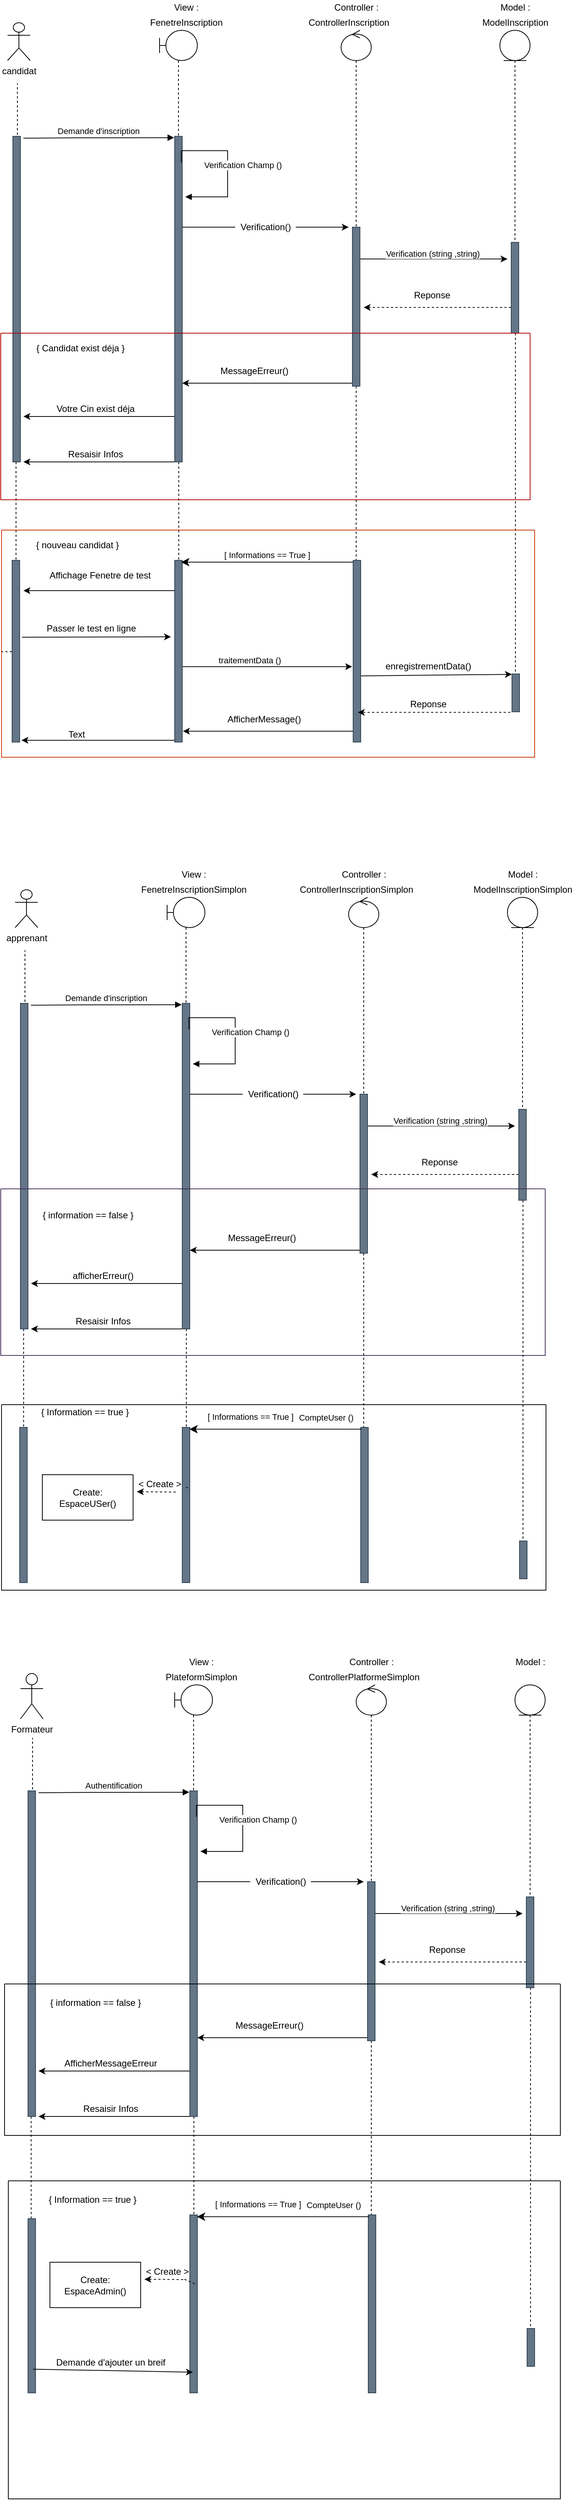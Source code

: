 <mxfile version="15.8.4" type="device"><diagram id="kgpKYQtTHZ0yAKxKKP6v" name="Page-1"><mxGraphModel dx="1038" dy="649" grid="1" gridSize="10" guides="1" tooltips="1" connect="1" arrows="1" fold="1" page="1" pageScale="1" pageWidth="850" pageHeight="1100" background="none" math="0" shadow="0"><root><mxCell id="0"/><mxCell id="1" parent="0"/><mxCell id="9HaZti-iCCpp-NZHSyzZ-1" value="candidat" style="shape=umlActor;verticalLabelPosition=bottom;verticalAlign=top;html=1;outlineConnect=0;" vertex="1" parent="1"><mxGeometry x="29" y="50" width="30" height="50" as="geometry"/></mxCell><mxCell id="9HaZti-iCCpp-NZHSyzZ-6" style="edgeStyle=orthogonalEdgeStyle;rounded=0;orthogonalLoop=1;jettySize=auto;html=1;dashed=1;endArrow=none;endFill=0;" edge="1" parent="1"><mxGeometry relative="1" as="geometry"><mxPoint x="42" y="130" as="targetPoint"/><mxPoint x="38" y="200" as="sourcePoint"/><Array as="points"><mxPoint x="42" y="200"/></Array></mxGeometry></mxCell><mxCell id="9HaZti-iCCpp-NZHSyzZ-76" style="edgeStyle=none;rounded=0;orthogonalLoop=1;jettySize=auto;html=1;entryX=0.52;entryY=0.07;entryDx=0;entryDy=0;entryPerimeter=0;endArrow=none;endFill=0;dashed=1;" edge="1" parent="1" source="9HaZti-iCCpp-NZHSyzZ-5" target="9HaZti-iCCpp-NZHSyzZ-75"><mxGeometry relative="1" as="geometry"/></mxCell><mxCell id="9HaZti-iCCpp-NZHSyzZ-5" value="" style="html=1;points=[];perimeter=orthogonalPerimeter;fillColor=#647687;fontColor=#ffffff;strokeColor=#314354;" vertex="1" parent="1"><mxGeometry x="36" y="200" width="10" height="430" as="geometry"/></mxCell><mxCell id="9HaZti-iCCpp-NZHSyzZ-11" value="" style="shape=umlLifeline;participant=umlBoundary;perimeter=lifelinePerimeter;whiteSpace=wrap;html=1;container=1;collapsible=0;recursiveResize=0;verticalAlign=top;spacingTop=36;outlineConnect=0;" vertex="1" parent="1"><mxGeometry x="230" y="60" width="50" height="140" as="geometry"/></mxCell><mxCell id="9HaZti-iCCpp-NZHSyzZ-13" value="" style="shape=umlLifeline;participant=umlControl;perimeter=lifelinePerimeter;whiteSpace=wrap;html=1;container=1;collapsible=0;recursiveResize=0;verticalAlign=top;spacingTop=36;outlineConnect=0;" vertex="1" parent="1"><mxGeometry x="470" y="60" width="40" height="260" as="geometry"/></mxCell><mxCell id="9HaZti-iCCpp-NZHSyzZ-14" value="" style="shape=umlLifeline;participant=umlEntity;perimeter=lifelinePerimeter;whiteSpace=wrap;html=1;container=1;collapsible=0;recursiveResize=0;verticalAlign=top;spacingTop=36;outlineConnect=0;" vertex="1" parent="1"><mxGeometry x="680" y="60" width="40" height="280" as="geometry"/></mxCell><mxCell id="9HaZti-iCCpp-NZHSyzZ-22" style="edgeStyle=orthogonalEdgeStyle;rounded=0;orthogonalLoop=1;jettySize=auto;html=1;endArrow=classic;endFill=1;startArrow=none;" edge="1" parent="1" source="9HaZti-iCCpp-NZHSyzZ-23"><mxGeometry relative="1" as="geometry"><mxPoint x="480" y="320" as="targetPoint"/></mxGeometry></mxCell><mxCell id="9HaZti-iCCpp-NZHSyzZ-46" style="edgeStyle=none;rounded=0;orthogonalLoop=1;jettySize=auto;html=1;endArrow=classic;endFill=1;" edge="1" parent="1" source="9HaZti-iCCpp-NZHSyzZ-15"><mxGeometry relative="1" as="geometry"><mxPoint x="50" y="570" as="targetPoint"/></mxGeometry></mxCell><mxCell id="9HaZti-iCCpp-NZHSyzZ-54" style="edgeStyle=none;rounded=0;orthogonalLoop=1;jettySize=auto;html=1;endArrow=classic;endFill=1;" edge="1" parent="1" source="9HaZti-iCCpp-NZHSyzZ-15"><mxGeometry relative="1" as="geometry"><mxPoint x="50" y="630" as="targetPoint"/><Array as="points"><mxPoint x="190" y="630"/></Array></mxGeometry></mxCell><mxCell id="9HaZti-iCCpp-NZHSyzZ-77" style="edgeStyle=none;rounded=0;orthogonalLoop=1;jettySize=auto;html=1;entryX=0.54;entryY=0.12;entryDx=0;entryDy=0;entryPerimeter=0;dashed=1;endArrow=none;endFill=0;" edge="1" parent="1" source="9HaZti-iCCpp-NZHSyzZ-15" target="9HaZti-iCCpp-NZHSyzZ-69"><mxGeometry relative="1" as="geometry"/></mxCell><mxCell id="9HaZti-iCCpp-NZHSyzZ-15" value="" style="html=1;points=[];perimeter=orthogonalPerimeter;fillColor=#647687;fontColor=#ffffff;strokeColor=#314354;" vertex="1" parent="1"><mxGeometry x="250" y="200" width="10" height="430" as="geometry"/></mxCell><mxCell id="9HaZti-iCCpp-NZHSyzZ-26" style="edgeStyle=orthogonalEdgeStyle;rounded=0;orthogonalLoop=1;jettySize=auto;html=1;endArrow=classic;endFill=1;" edge="1" parent="1" source="9HaZti-iCCpp-NZHSyzZ-16"><mxGeometry relative="1" as="geometry"><mxPoint x="690" y="362" as="targetPoint"/><Array as="points"><mxPoint x="580" y="362"/><mxPoint x="580" y="362"/></Array></mxGeometry></mxCell><mxCell id="9HaZti-iCCpp-NZHSyzZ-27" value="Verification (string ,string)" style="edgeLabel;html=1;align=center;verticalAlign=middle;resizable=0;points=[];" vertex="1" connectable="0" parent="9HaZti-iCCpp-NZHSyzZ-26"><mxGeometry x="-0.3" y="7" relative="1" as="geometry"><mxPoint x="27" as="offset"/></mxGeometry></mxCell><mxCell id="9HaZti-iCCpp-NZHSyzZ-42" style="edgeStyle=orthogonalEdgeStyle;rounded=0;orthogonalLoop=1;jettySize=auto;html=1;endArrow=classic;endFill=1;" edge="1" parent="1" source="9HaZti-iCCpp-NZHSyzZ-16"><mxGeometry relative="1" as="geometry"><mxPoint x="260" y="526" as="targetPoint"/><Array as="points"><mxPoint x="390" y="526"/><mxPoint x="390" y="526"/></Array></mxGeometry></mxCell><mxCell id="9HaZti-iCCpp-NZHSyzZ-61" style="edgeStyle=none;rounded=0;orthogonalLoop=1;jettySize=auto;html=1;endArrow=none;endFill=0;dashed=1;entryX=0.4;entryY=0.06;entryDx=0;entryDy=0;entryPerimeter=0;" edge="1" parent="1" source="9HaZti-iCCpp-NZHSyzZ-16" target="9HaZti-iCCpp-NZHSyzZ-62"><mxGeometry relative="1" as="geometry"/></mxCell><mxCell id="9HaZti-iCCpp-NZHSyzZ-16" value="" style="html=1;points=[];perimeter=orthogonalPerimeter;fillColor=#647687;fontColor=#ffffff;strokeColor=#314354;" vertex="1" parent="1"><mxGeometry x="485" y="320" width="10" height="210" as="geometry"/></mxCell><mxCell id="9HaZti-iCCpp-NZHSyzZ-18" value="Demande d'inscription" style="html=1;verticalAlign=bottom;endArrow=block;rounded=0;entryX=-0.08;entryY=0.17;entryDx=0;entryDy=0;entryPerimeter=0;exitX=1;exitY=0.166;exitDx=0;exitDy=0;exitPerimeter=0;" edge="1" parent="1"><mxGeometry width="80" relative="1" as="geometry"><mxPoint x="50" y="202.5" as="sourcePoint"/><mxPoint x="249.2" y="201.8" as="targetPoint"/><Array as="points"><mxPoint x="120" y="202"/></Array></mxGeometry></mxCell><mxCell id="9HaZti-iCCpp-NZHSyzZ-21" value="Verification Champ ()" style="html=1;verticalAlign=bottom;endArrow=block;rounded=0;exitX=0.88;exitY=0.08;exitDx=0;exitDy=0;exitPerimeter=0;edgeStyle=orthogonalEdgeStyle;" edge="1" parent="1" source="9HaZti-iCCpp-NZHSyzZ-15"><mxGeometry x="0.085" y="20" width="80" relative="1" as="geometry"><mxPoint x="260" y="330" as="sourcePoint"/><mxPoint x="264" y="280" as="targetPoint"/><Array as="points"><mxPoint x="320" y="219"/><mxPoint x="320" y="280"/><mxPoint x="264" y="280"/></Array><mxPoint as="offset"/></mxGeometry></mxCell><mxCell id="9HaZti-iCCpp-NZHSyzZ-23" value="Verification()" style="text;html=1;align=center;verticalAlign=middle;resizable=0;points=[];autosize=1;strokeColor=none;fillColor=none;" vertex="1" parent="1"><mxGeometry x="330" y="310" width="80" height="20" as="geometry"/></mxCell><mxCell id="9HaZti-iCCpp-NZHSyzZ-24" value="" style="edgeStyle=orthogonalEdgeStyle;rounded=0;orthogonalLoop=1;jettySize=auto;html=1;endArrow=none;endFill=1;" edge="1" parent="1" source="9HaZti-iCCpp-NZHSyzZ-15" target="9HaZti-iCCpp-NZHSyzZ-23"><mxGeometry relative="1" as="geometry"><mxPoint x="480" y="320" as="targetPoint"/><mxPoint x="260" y="320" as="sourcePoint"/><Array as="points"><mxPoint x="270" y="320"/><mxPoint x="270" y="320"/></Array></mxGeometry></mxCell><mxCell id="9HaZti-iCCpp-NZHSyzZ-28" style="edgeStyle=orthogonalEdgeStyle;rounded=0;orthogonalLoop=1;jettySize=auto;html=1;endArrow=classic;endFill=1;dashed=1;" edge="1" parent="1" source="9HaZti-iCCpp-NZHSyzZ-25"><mxGeometry relative="1" as="geometry"><mxPoint x="500" y="426" as="targetPoint"/><Array as="points"><mxPoint x="520" y="426"/></Array></mxGeometry></mxCell><mxCell id="9HaZti-iCCpp-NZHSyzZ-84" style="edgeStyle=none;rounded=0;orthogonalLoop=1;jettySize=auto;html=1;entryX=0.46;entryY=0.2;entryDx=0;entryDy=0;entryPerimeter=0;endArrow=classic;endFill=1;dashed=1;" edge="1" parent="1" source="9HaZti-iCCpp-NZHSyzZ-25" target="9HaZti-iCCpp-NZHSyzZ-83"><mxGeometry relative="1" as="geometry"/></mxCell><mxCell id="9HaZti-iCCpp-NZHSyzZ-25" value="" style="html=1;points=[];perimeter=orthogonalPerimeter;fillColor=#647687;fontColor=#ffffff;strokeColor=#314354;" vertex="1" parent="1"><mxGeometry x="695" y="340" width="10" height="120" as="geometry"/></mxCell><mxCell id="9HaZti-iCCpp-NZHSyzZ-29" value="Reponse" style="text;html=1;align=center;verticalAlign=middle;resizable=0;points=[];autosize=1;strokeColor=none;fillColor=none;" vertex="1" parent="1"><mxGeometry x="560" y="400" width="60" height="20" as="geometry"/></mxCell><mxCell id="9HaZti-iCCpp-NZHSyzZ-30" value="View :" style="text;html=1;align=center;verticalAlign=middle;resizable=0;points=[];autosize=1;strokeColor=none;fillColor=none;" vertex="1" parent="1"><mxGeometry x="240" y="20" width="50" height="20" as="geometry"/></mxCell><mxCell id="9HaZti-iCCpp-NZHSyzZ-31" value="Controller :" style="text;html=1;align=center;verticalAlign=middle;resizable=0;points=[];autosize=1;strokeColor=none;fillColor=none;" vertex="1" parent="1"><mxGeometry x="455" y="20" width="70" height="20" as="geometry"/></mxCell><mxCell id="9HaZti-iCCpp-NZHSyzZ-32" value="Model :" style="text;html=1;align=center;verticalAlign=middle;resizable=0;points=[];autosize=1;strokeColor=none;fillColor=none;" vertex="1" parent="1"><mxGeometry x="675" y="20" width="50" height="20" as="geometry"/></mxCell><mxCell id="9HaZti-iCCpp-NZHSyzZ-33" value="FenetreInscription" style="text;html=1;align=center;verticalAlign=middle;resizable=0;points=[];autosize=1;strokeColor=none;fillColor=none;" vertex="1" parent="1"><mxGeometry x="210" y="40" width="110" height="20" as="geometry"/></mxCell><mxCell id="9HaZti-iCCpp-NZHSyzZ-34" value="ControllerInscription" style="text;html=1;align=center;verticalAlign=middle;resizable=0;points=[];autosize=1;strokeColor=none;fillColor=none;" vertex="1" parent="1"><mxGeometry x="420" y="40" width="120" height="20" as="geometry"/></mxCell><mxCell id="9HaZti-iCCpp-NZHSyzZ-35" value="ModelInscription" style="text;html=1;align=center;verticalAlign=middle;resizable=0;points=[];autosize=1;strokeColor=none;fillColor=none;" vertex="1" parent="1"><mxGeometry x="650" y="40" width="100" height="20" as="geometry"/></mxCell><mxCell id="9HaZti-iCCpp-NZHSyzZ-40" value="" style="swimlane;startSize=0;strokeColor=#B20000;fillColor=#e51400;fontColor=#ffffff;swimlaneFillColor=none;" vertex="1" parent="1"><mxGeometry x="20" y="460" width="700" height="220" as="geometry"/></mxCell><mxCell id="9HaZti-iCCpp-NZHSyzZ-41" value="{ Candidat exist déja }" style="text;html=1;align=center;verticalAlign=middle;resizable=0;points=[];autosize=1;strokeColor=none;fillColor=none;" vertex="1" parent="9HaZti-iCCpp-NZHSyzZ-40"><mxGeometry x="40" y="10" width="130" height="20" as="geometry"/></mxCell><mxCell id="9HaZti-iCCpp-NZHSyzZ-43" value="MessageErreur()" style="text;html=1;align=center;verticalAlign=middle;resizable=0;points=[];autosize=1;strokeColor=none;fillColor=none;" vertex="1" parent="9HaZti-iCCpp-NZHSyzZ-40"><mxGeometry x="280" y="40" width="110" height="20" as="geometry"/></mxCell><mxCell id="9HaZti-iCCpp-NZHSyzZ-47" value="Votre Cin exist déja" style="text;html=1;align=center;verticalAlign=middle;resizable=0;points=[];autosize=1;strokeColor=none;fillColor=none;" vertex="1" parent="9HaZti-iCCpp-NZHSyzZ-40"><mxGeometry x="65" y="90" width="120" height="20" as="geometry"/></mxCell><mxCell id="9HaZti-iCCpp-NZHSyzZ-55" value="Resaisir Infos" style="text;html=1;align=center;verticalAlign=middle;resizable=0;points=[];autosize=1;strokeColor=none;fillColor=none;" vertex="1" parent="9HaZti-iCCpp-NZHSyzZ-40"><mxGeometry x="80" y="150" width="90" height="20" as="geometry"/></mxCell><mxCell id="9HaZti-iCCpp-NZHSyzZ-59" value="" style="swimlane;startSize=0;strokeColor=#C73500;fillColor=#fa6800;fontColor=#000000;" vertex="1" parent="1"><mxGeometry x="21" y="720" width="705" height="300" as="geometry"/></mxCell><mxCell id="9HaZti-iCCpp-NZHSyzZ-60" value="{ nouveau candidat }" style="text;html=1;align=center;verticalAlign=middle;resizable=0;points=[];autosize=1;strokeColor=none;fillColor=none;" vertex="1" parent="9HaZti-iCCpp-NZHSyzZ-59"><mxGeometry x="35" y="10" width="130" height="20" as="geometry"/></mxCell><mxCell id="9HaZti-iCCpp-NZHSyzZ-81" style="edgeStyle=none;rounded=0;orthogonalLoop=1;jettySize=auto;html=1;entryX=-0.14;entryY=0.585;entryDx=0;entryDy=0;entryPerimeter=0;endArrow=classic;endFill=1;" edge="1" parent="9HaZti-iCCpp-NZHSyzZ-59" source="9HaZti-iCCpp-NZHSyzZ-69" target="9HaZti-iCCpp-NZHSyzZ-62"><mxGeometry relative="1" as="geometry"/></mxCell><mxCell id="9HaZti-iCCpp-NZHSyzZ-82" value="traitementData ()" style="edgeLabel;html=1;align=center;verticalAlign=middle;resizable=0;points=[];" vertex="1" connectable="0" parent="9HaZti-iCCpp-NZHSyzZ-81"><mxGeometry x="-0.206" y="9" relative="1" as="geometry"><mxPoint as="offset"/></mxGeometry></mxCell><mxCell id="9HaZti-iCCpp-NZHSyzZ-92" style="edgeStyle=none;rounded=0;orthogonalLoop=1;jettySize=auto;html=1;entryX=1.24;entryY=0.99;entryDx=0;entryDy=0;entryPerimeter=0;endArrow=classic;endFill=1;" edge="1" parent="9HaZti-iCCpp-NZHSyzZ-59" source="9HaZti-iCCpp-NZHSyzZ-69" target="9HaZti-iCCpp-NZHSyzZ-75"><mxGeometry relative="1" as="geometry"/></mxCell><mxCell id="9HaZti-iCCpp-NZHSyzZ-69" value="" style="html=1;points=[];perimeter=orthogonalPerimeter;strokeColor=#314354;fillColor=#647687;fontColor=#ffffff;" vertex="1" parent="9HaZti-iCCpp-NZHSyzZ-59"><mxGeometry x="229" y="40" width="10" height="240" as="geometry"/></mxCell><mxCell id="9HaZti-iCCpp-NZHSyzZ-71" value="Affichage Fenetre de test" style="text;html=1;align=center;verticalAlign=middle;resizable=0;points=[];autosize=1;strokeColor=none;fillColor=none;" vertex="1" parent="9HaZti-iCCpp-NZHSyzZ-59"><mxGeometry x="55" y="50" width="150" height="20" as="geometry"/></mxCell><mxCell id="9HaZti-iCCpp-NZHSyzZ-78" style="edgeStyle=none;rounded=0;orthogonalLoop=1;jettySize=auto;html=1;dashed=1;endArrow=none;endFill=0;" edge="1" parent="9HaZti-iCCpp-NZHSyzZ-59" source="9HaZti-iCCpp-NZHSyzZ-75" target="9HaZti-iCCpp-NZHSyzZ-59"><mxGeometry relative="1" as="geometry"/></mxCell><mxCell id="9HaZti-iCCpp-NZHSyzZ-79" style="edgeStyle=none;rounded=0;orthogonalLoop=1;jettySize=auto;html=1;endArrow=classic;endFill=1;exitX=1.32;exitY=0.423;exitDx=0;exitDy=0;exitPerimeter=0;" edge="1" parent="9HaZti-iCCpp-NZHSyzZ-59" source="9HaZti-iCCpp-NZHSyzZ-75"><mxGeometry relative="1" as="geometry"><mxPoint x="224" y="141" as="targetPoint"/></mxGeometry></mxCell><mxCell id="9HaZti-iCCpp-NZHSyzZ-75" value="" style="html=1;points=[];perimeter=orthogonalPerimeter;strokeColor=#314354;fillColor=#647687;fontColor=#ffffff;" vertex="1" parent="9HaZti-iCCpp-NZHSyzZ-59"><mxGeometry x="14" y="40" width="10" height="240" as="geometry"/></mxCell><mxCell id="9HaZti-iCCpp-NZHSyzZ-85" style="edgeStyle=none;rounded=0;orthogonalLoop=1;jettySize=auto;html=1;entryX=-0.02;entryY=0.01;entryDx=0;entryDy=0;entryPerimeter=0;endArrow=classic;endFill=1;exitX=0.82;exitY=0.636;exitDx=0;exitDy=0;exitPerimeter=0;" edge="1" parent="9HaZti-iCCpp-NZHSyzZ-59" source="9HaZti-iCCpp-NZHSyzZ-62" target="9HaZti-iCCpp-NZHSyzZ-83"><mxGeometry relative="1" as="geometry"><mxPoint x="474" y="181" as="sourcePoint"/></mxGeometry></mxCell><mxCell id="9HaZti-iCCpp-NZHSyzZ-89" style="edgeStyle=none;rounded=0;orthogonalLoop=1;jettySize=auto;html=1;entryX=1.1;entryY=0.94;entryDx=0;entryDy=0;entryPerimeter=0;endArrow=classic;endFill=1;" edge="1" parent="9HaZti-iCCpp-NZHSyzZ-59" source="9HaZti-iCCpp-NZHSyzZ-62" target="9HaZti-iCCpp-NZHSyzZ-69"><mxGeometry relative="1" as="geometry"/></mxCell><mxCell id="9HaZti-iCCpp-NZHSyzZ-62" value="" style="html=1;points=[];perimeter=orthogonalPerimeter;strokeColor=#314354;fillColor=#647687;fontColor=#ffffff;" vertex="1" parent="9HaZti-iCCpp-NZHSyzZ-59"><mxGeometry x="465" y="40" width="10" height="240" as="geometry"/></mxCell><mxCell id="9HaZti-iCCpp-NZHSyzZ-67" value="[ Informations == True ]" style="html=1;verticalAlign=bottom;endArrow=classic;endSize=8;rounded=0;entryX=0.84;entryY=0.01;entryDx=0;entryDy=0;entryPerimeter=0;startArrow=none;endFill=1;" edge="1" parent="9HaZti-iCCpp-NZHSyzZ-59" source="9HaZti-iCCpp-NZHSyzZ-62" target="9HaZti-iCCpp-NZHSyzZ-69"><mxGeometry relative="1" as="geometry"><mxPoint x="469" y="42" as="sourcePoint"/><mxPoint x="304" y="40" as="targetPoint"/></mxGeometry></mxCell><mxCell id="9HaZti-iCCpp-NZHSyzZ-80" value="Passer le test en ligne&amp;nbsp;" style="text;html=1;align=center;verticalAlign=middle;resizable=0;points=[];autosize=1;strokeColor=none;fillColor=none;" vertex="1" parent="9HaZti-iCCpp-NZHSyzZ-59"><mxGeometry x="50" y="120" width="140" height="20" as="geometry"/></mxCell><mxCell id="9HaZti-iCCpp-NZHSyzZ-87" style="edgeStyle=none;rounded=0;orthogonalLoop=1;jettySize=auto;html=1;entryX=0.82;entryY=0.895;entryDx=0;entryDy=0;entryPerimeter=0;endArrow=classic;endFill=1;dashed=1;" edge="1" parent="9HaZti-iCCpp-NZHSyzZ-59"><mxGeometry relative="1" as="geometry"><mxPoint x="673" y="240.8" as="sourcePoint"/><mxPoint x="471.2" y="240.8" as="targetPoint"/></mxGeometry></mxCell><mxCell id="9HaZti-iCCpp-NZHSyzZ-83" value="" style="html=1;points=[];perimeter=orthogonalPerimeter;strokeColor=#314354;fillColor=#647687;fontColor=#ffffff;" vertex="1" parent="9HaZti-iCCpp-NZHSyzZ-59"><mxGeometry x="675" y="190" width="10" height="50" as="geometry"/></mxCell><mxCell id="9HaZti-iCCpp-NZHSyzZ-88" value="Reponse" style="text;html=1;align=center;verticalAlign=middle;resizable=0;points=[];autosize=1;strokeColor=none;fillColor=none;" vertex="1" parent="9HaZti-iCCpp-NZHSyzZ-59"><mxGeometry x="534" y="220" width="60" height="20" as="geometry"/></mxCell><mxCell id="9HaZti-iCCpp-NZHSyzZ-86" value="enregistrementData()" style="text;html=1;align=center;verticalAlign=middle;resizable=0;points=[];autosize=1;strokeColor=none;fillColor=none;" vertex="1" parent="9HaZti-iCCpp-NZHSyzZ-59"><mxGeometry x="499" y="170" width="130" height="20" as="geometry"/></mxCell><mxCell id="9HaZti-iCCpp-NZHSyzZ-68" value="" style="html=1;verticalAlign=bottom;endArrow=none;endSize=8;rounded=0;" edge="1" parent="1"><mxGeometry relative="1" as="geometry"><mxPoint x="495" y="762" as="sourcePoint"/><mxPoint x="495" y="762" as="targetPoint"/></mxGeometry></mxCell><mxCell id="9HaZti-iCCpp-NZHSyzZ-70" style="edgeStyle=none;rounded=0;orthogonalLoop=1;jettySize=auto;html=1;endArrow=classic;endFill=1;" edge="1" parent="1" source="9HaZti-iCCpp-NZHSyzZ-69"><mxGeometry relative="1" as="geometry"><mxPoint x="50" y="800" as="targetPoint"/></mxGeometry></mxCell><mxCell id="9HaZti-iCCpp-NZHSyzZ-90" value="AfficherMessage()" style="text;html=1;align=center;verticalAlign=middle;resizable=0;points=[];autosize=1;strokeColor=none;fillColor=none;" vertex="1" parent="1"><mxGeometry x="313" y="960" width="110" height="20" as="geometry"/></mxCell><mxCell id="9HaZti-iCCpp-NZHSyzZ-95" value="Text" style="text;html=1;align=center;verticalAlign=middle;resizable=0;points=[];autosize=1;strokeColor=none;fillColor=none;" vertex="1" parent="1"><mxGeometry x="100" y="980" width="40" height="20" as="geometry"/></mxCell><mxCell id="9HaZti-iCCpp-NZHSyzZ-96" value="apprenant" style="shape=umlActor;verticalLabelPosition=bottom;verticalAlign=top;html=1;outlineConnect=0;" vertex="1" parent="1"><mxGeometry x="39" y="1195" width="30" height="50" as="geometry"/></mxCell><mxCell id="9HaZti-iCCpp-NZHSyzZ-97" style="edgeStyle=orthogonalEdgeStyle;rounded=0;orthogonalLoop=1;jettySize=auto;html=1;dashed=1;endArrow=none;endFill=0;" edge="1" parent="1"><mxGeometry relative="1" as="geometry"><mxPoint x="52" y="1275" as="targetPoint"/><mxPoint x="48" y="1345" as="sourcePoint"/><Array as="points"><mxPoint x="52" y="1345"/></Array></mxGeometry></mxCell><mxCell id="9HaZti-iCCpp-NZHSyzZ-98" style="edgeStyle=none;rounded=0;orthogonalLoop=1;jettySize=auto;html=1;entryX=0.52;entryY=0.07;entryDx=0;entryDy=0;entryPerimeter=0;endArrow=none;endFill=0;dashed=1;" edge="1" parent="1" source="9HaZti-iCCpp-NZHSyzZ-99" target="9HaZti-iCCpp-NZHSyzZ-138"><mxGeometry relative="1" as="geometry"/></mxCell><mxCell id="9HaZti-iCCpp-NZHSyzZ-99" value="" style="html=1;points=[];perimeter=orthogonalPerimeter;fillColor=#647687;fontColor=#ffffff;strokeColor=#314354;" vertex="1" parent="1"><mxGeometry x="46" y="1345" width="10" height="430" as="geometry"/></mxCell><mxCell id="9HaZti-iCCpp-NZHSyzZ-100" value="" style="shape=umlLifeline;participant=umlBoundary;perimeter=lifelinePerimeter;whiteSpace=wrap;html=1;container=1;collapsible=0;recursiveResize=0;verticalAlign=top;spacingTop=36;outlineConnect=0;" vertex="1" parent="1"><mxGeometry x="240" y="1205" width="50" height="140" as="geometry"/></mxCell><mxCell id="9HaZti-iCCpp-NZHSyzZ-101" value="" style="shape=umlLifeline;participant=umlControl;perimeter=lifelinePerimeter;whiteSpace=wrap;html=1;container=1;collapsible=0;recursiveResize=0;verticalAlign=top;spacingTop=36;outlineConnect=0;" vertex="1" parent="1"><mxGeometry x="480" y="1205" width="40" height="260" as="geometry"/></mxCell><mxCell id="9HaZti-iCCpp-NZHSyzZ-102" value="" style="shape=umlLifeline;participant=umlEntity;perimeter=lifelinePerimeter;whiteSpace=wrap;html=1;container=1;collapsible=0;recursiveResize=0;verticalAlign=top;spacingTop=36;outlineConnect=0;" vertex="1" parent="1"><mxGeometry x="690" y="1205" width="40" height="280" as="geometry"/></mxCell><mxCell id="9HaZti-iCCpp-NZHSyzZ-103" style="edgeStyle=orthogonalEdgeStyle;rounded=0;orthogonalLoop=1;jettySize=auto;html=1;endArrow=classic;endFill=1;startArrow=none;" edge="1" parent="1" source="9HaZti-iCCpp-NZHSyzZ-115"><mxGeometry relative="1" as="geometry"><mxPoint x="490" y="1465" as="targetPoint"/></mxGeometry></mxCell><mxCell id="9HaZti-iCCpp-NZHSyzZ-104" style="edgeStyle=none;rounded=0;orthogonalLoop=1;jettySize=auto;html=1;endArrow=classic;endFill=1;" edge="1" parent="1" source="9HaZti-iCCpp-NZHSyzZ-107"><mxGeometry relative="1" as="geometry"><mxPoint x="60" y="1715" as="targetPoint"/></mxGeometry></mxCell><mxCell id="9HaZti-iCCpp-NZHSyzZ-105" style="edgeStyle=none;rounded=0;orthogonalLoop=1;jettySize=auto;html=1;endArrow=classic;endFill=1;" edge="1" parent="1" source="9HaZti-iCCpp-NZHSyzZ-107"><mxGeometry relative="1" as="geometry"><mxPoint x="60" y="1775" as="targetPoint"/><Array as="points"><mxPoint x="200" y="1775"/></Array></mxGeometry></mxCell><mxCell id="9HaZti-iCCpp-NZHSyzZ-106" style="edgeStyle=none;rounded=0;orthogonalLoop=1;jettySize=auto;html=1;entryX=0.54;entryY=0.12;entryDx=0;entryDy=0;entryPerimeter=0;dashed=1;endArrow=none;endFill=0;" edge="1" parent="1" source="9HaZti-iCCpp-NZHSyzZ-107" target="9HaZti-iCCpp-NZHSyzZ-135"><mxGeometry relative="1" as="geometry"/></mxCell><mxCell id="9HaZti-iCCpp-NZHSyzZ-107" value="" style="html=1;points=[];perimeter=orthogonalPerimeter;fillColor=#647687;fontColor=#ffffff;strokeColor=#314354;" vertex="1" parent="1"><mxGeometry x="260" y="1345" width="10" height="430" as="geometry"/></mxCell><mxCell id="9HaZti-iCCpp-NZHSyzZ-108" style="edgeStyle=orthogonalEdgeStyle;rounded=0;orthogonalLoop=1;jettySize=auto;html=1;endArrow=classic;endFill=1;" edge="1" parent="1" source="9HaZti-iCCpp-NZHSyzZ-112"><mxGeometry relative="1" as="geometry"><mxPoint x="700" y="1507" as="targetPoint"/><Array as="points"><mxPoint x="590" y="1507"/><mxPoint x="590" y="1507"/></Array></mxGeometry></mxCell><mxCell id="9HaZti-iCCpp-NZHSyzZ-109" value="Verification (string ,string)" style="edgeLabel;html=1;align=center;verticalAlign=middle;resizable=0;points=[];" vertex="1" connectable="0" parent="9HaZti-iCCpp-NZHSyzZ-108"><mxGeometry x="-0.3" y="7" relative="1" as="geometry"><mxPoint x="27" as="offset"/></mxGeometry></mxCell><mxCell id="9HaZti-iCCpp-NZHSyzZ-110" style="edgeStyle=orthogonalEdgeStyle;rounded=0;orthogonalLoop=1;jettySize=auto;html=1;endArrow=classic;endFill=1;" edge="1" parent="1" source="9HaZti-iCCpp-NZHSyzZ-112"><mxGeometry relative="1" as="geometry"><mxPoint x="270" y="1671" as="targetPoint"/><Array as="points"><mxPoint x="400" y="1671"/><mxPoint x="400" y="1671"/></Array></mxGeometry></mxCell><mxCell id="9HaZti-iCCpp-NZHSyzZ-111" style="edgeStyle=none;rounded=0;orthogonalLoop=1;jettySize=auto;html=1;endArrow=none;endFill=0;dashed=1;entryX=0.4;entryY=0.06;entryDx=0;entryDy=0;entryPerimeter=0;" edge="1" parent="1" source="9HaZti-iCCpp-NZHSyzZ-112" target="9HaZti-iCCpp-NZHSyzZ-141"><mxGeometry relative="1" as="geometry"/></mxCell><mxCell id="9HaZti-iCCpp-NZHSyzZ-112" value="" style="html=1;points=[];perimeter=orthogonalPerimeter;fillColor=#647687;fontColor=#ffffff;strokeColor=#314354;" vertex="1" parent="1"><mxGeometry x="495" y="1465" width="10" height="210" as="geometry"/></mxCell><mxCell id="9HaZti-iCCpp-NZHSyzZ-113" value="Demande d'inscription" style="html=1;verticalAlign=bottom;endArrow=block;rounded=0;entryX=-0.08;entryY=0.17;entryDx=0;entryDy=0;entryPerimeter=0;exitX=1;exitY=0.166;exitDx=0;exitDy=0;exitPerimeter=0;" edge="1" parent="1"><mxGeometry width="80" relative="1" as="geometry"><mxPoint x="60" y="1347.5" as="sourcePoint"/><mxPoint x="259.2" y="1346.8" as="targetPoint"/><Array as="points"><mxPoint x="130" y="1347"/></Array></mxGeometry></mxCell><mxCell id="9HaZti-iCCpp-NZHSyzZ-114" value="Verification Champ ()" style="html=1;verticalAlign=bottom;endArrow=block;rounded=0;exitX=0.88;exitY=0.08;exitDx=0;exitDy=0;exitPerimeter=0;edgeStyle=orthogonalEdgeStyle;" edge="1" parent="1" source="9HaZti-iCCpp-NZHSyzZ-107"><mxGeometry x="0.085" y="20" width="80" relative="1" as="geometry"><mxPoint x="270" y="1475" as="sourcePoint"/><mxPoint x="274" y="1425" as="targetPoint"/><Array as="points"><mxPoint x="330" y="1364"/><mxPoint x="330" y="1425"/><mxPoint x="274" y="1425"/></Array><mxPoint as="offset"/></mxGeometry></mxCell><mxCell id="9HaZti-iCCpp-NZHSyzZ-115" value="Verification()" style="text;html=1;align=center;verticalAlign=middle;resizable=0;points=[];autosize=1;strokeColor=none;fillColor=none;" vertex="1" parent="1"><mxGeometry x="340" y="1455" width="80" height="20" as="geometry"/></mxCell><mxCell id="9HaZti-iCCpp-NZHSyzZ-116" value="" style="edgeStyle=orthogonalEdgeStyle;rounded=0;orthogonalLoop=1;jettySize=auto;html=1;endArrow=none;endFill=1;" edge="1" parent="1" source="9HaZti-iCCpp-NZHSyzZ-107" target="9HaZti-iCCpp-NZHSyzZ-115"><mxGeometry relative="1" as="geometry"><mxPoint x="490" y="1465" as="targetPoint"/><mxPoint x="270" y="1465" as="sourcePoint"/><Array as="points"><mxPoint x="280" y="1465"/><mxPoint x="280" y="1465"/></Array></mxGeometry></mxCell><mxCell id="9HaZti-iCCpp-NZHSyzZ-117" style="edgeStyle=orthogonalEdgeStyle;rounded=0;orthogonalLoop=1;jettySize=auto;html=1;endArrow=classic;endFill=1;dashed=1;" edge="1" parent="1" source="9HaZti-iCCpp-NZHSyzZ-119"><mxGeometry relative="1" as="geometry"><mxPoint x="510" y="1571" as="targetPoint"/><Array as="points"><mxPoint x="530" y="1571"/></Array></mxGeometry></mxCell><mxCell id="9HaZti-iCCpp-NZHSyzZ-118" style="edgeStyle=none;rounded=0;orthogonalLoop=1;jettySize=auto;html=1;entryX=0.46;entryY=0.2;entryDx=0;entryDy=0;entryPerimeter=0;endArrow=classic;endFill=1;dashed=1;" edge="1" parent="1" source="9HaZti-iCCpp-NZHSyzZ-119" target="9HaZti-iCCpp-NZHSyzZ-145"><mxGeometry relative="1" as="geometry"/></mxCell><mxCell id="9HaZti-iCCpp-NZHSyzZ-119" value="" style="html=1;points=[];perimeter=orthogonalPerimeter;fillColor=#647687;fontColor=#ffffff;strokeColor=#314354;" vertex="1" parent="1"><mxGeometry x="705" y="1485" width="10" height="120" as="geometry"/></mxCell><mxCell id="9HaZti-iCCpp-NZHSyzZ-120" value="Reponse" style="text;html=1;align=center;verticalAlign=middle;resizable=0;points=[];autosize=1;strokeColor=none;fillColor=none;" vertex="1" parent="1"><mxGeometry x="570" y="1545" width="60" height="20" as="geometry"/></mxCell><mxCell id="9HaZti-iCCpp-NZHSyzZ-121" value="View :" style="text;html=1;align=center;verticalAlign=middle;resizable=0;points=[];autosize=1;strokeColor=none;fillColor=none;" vertex="1" parent="1"><mxGeometry x="250" y="1165" width="50" height="20" as="geometry"/></mxCell><mxCell id="9HaZti-iCCpp-NZHSyzZ-122" value="Controller :" style="text;html=1;align=center;verticalAlign=middle;resizable=0;points=[];autosize=1;strokeColor=none;fillColor=none;" vertex="1" parent="1"><mxGeometry x="465" y="1165" width="70" height="20" as="geometry"/></mxCell><mxCell id="9HaZti-iCCpp-NZHSyzZ-123" value="Model :" style="text;html=1;align=center;verticalAlign=middle;resizable=0;points=[];autosize=1;strokeColor=none;fillColor=none;" vertex="1" parent="1"><mxGeometry x="685" y="1165" width="50" height="20" as="geometry"/></mxCell><mxCell id="9HaZti-iCCpp-NZHSyzZ-124" value="FenetreInscriptionSimplon" style="text;html=1;align=center;verticalAlign=middle;resizable=0;points=[];autosize=1;strokeColor=none;fillColor=none;" vertex="1" parent="1"><mxGeometry x="200" y="1185" width="150" height="20" as="geometry"/></mxCell><mxCell id="9HaZti-iCCpp-NZHSyzZ-125" value="ControllerInscriptionSimplon" style="text;html=1;align=center;verticalAlign=middle;resizable=0;points=[];autosize=1;strokeColor=none;fillColor=none;" vertex="1" parent="1"><mxGeometry x="405" y="1185" width="170" height="20" as="geometry"/></mxCell><mxCell id="9HaZti-iCCpp-NZHSyzZ-126" value="ModelInscriptionSimplon" style="text;html=1;align=center;verticalAlign=middle;resizable=0;points=[];autosize=1;strokeColor=none;fillColor=none;" vertex="1" parent="1"><mxGeometry x="635" y="1185" width="150" height="20" as="geometry"/></mxCell><mxCell id="9HaZti-iCCpp-NZHSyzZ-127" value="{ information == false }" style="text;html=1;align=center;verticalAlign=middle;resizable=0;points=[];autosize=1;strokeColor=none;fillColor=none;" vertex="1" parent="1"><mxGeometry x="65" y="1615" width="140" height="20" as="geometry"/></mxCell><mxCell id="9HaZti-iCCpp-NZHSyzZ-128" value="MessageErreur()" style="text;html=1;align=center;verticalAlign=middle;resizable=0;points=[];autosize=1;strokeColor=none;fillColor=none;" vertex="1" parent="1"><mxGeometry x="310" y="1645" width="110" height="20" as="geometry"/></mxCell><mxCell id="9HaZti-iCCpp-NZHSyzZ-129" value="afficherErreur()" style="text;html=1;align=center;verticalAlign=middle;resizable=0;points=[];autosize=1;strokeColor=none;fillColor=none;" vertex="1" parent="1"><mxGeometry x="105" y="1695" width="100" height="20" as="geometry"/></mxCell><mxCell id="9HaZti-iCCpp-NZHSyzZ-130" value="Resaisir Infos" style="text;html=1;align=center;verticalAlign=middle;resizable=0;points=[];autosize=1;strokeColor=none;fillColor=none;" vertex="1" parent="1"><mxGeometry x="110" y="1755" width="90" height="20" as="geometry"/></mxCell><mxCell id="9HaZti-iCCpp-NZHSyzZ-131" value="{ Information == true }" style="text;html=1;align=center;verticalAlign=middle;resizable=0;points=[];autosize=1;strokeColor=none;fillColor=none;" vertex="1" parent="1"><mxGeometry x="66" y="1875" width="130" height="20" as="geometry"/></mxCell><mxCell id="9HaZti-iCCpp-NZHSyzZ-135" value="" style="html=1;points=[];perimeter=orthogonalPerimeter;strokeColor=#314354;fillColor=#647687;fontColor=#ffffff;" vertex="1" parent="1"><mxGeometry x="260" y="1905" width="10" height="205" as="geometry"/></mxCell><mxCell id="9HaZti-iCCpp-NZHSyzZ-138" value="" style="html=1;points=[];perimeter=orthogonalPerimeter;strokeColor=#314354;fillColor=#647687;fontColor=#ffffff;" vertex="1" parent="1"><mxGeometry x="45" y="1905" width="10" height="205" as="geometry"/></mxCell><mxCell id="9HaZti-iCCpp-NZHSyzZ-141" value="" style="html=1;points=[];perimeter=orthogonalPerimeter;strokeColor=#314354;fillColor=#647687;fontColor=#ffffff;" vertex="1" parent="1"><mxGeometry x="496" y="1905" width="10" height="205" as="geometry"/></mxCell><mxCell id="9HaZti-iCCpp-NZHSyzZ-142" value="[ Informations == True ]" style="html=1;verticalAlign=bottom;endArrow=classic;endSize=8;rounded=0;entryX=0.84;entryY=0.01;entryDx=0;entryDy=0;entryPerimeter=0;startArrow=none;endFill=1;" edge="1" parent="1"><mxGeometry x="0.292" y="-7" relative="1" as="geometry"><mxPoint x="497" y="1907.4" as="sourcePoint"/><mxPoint x="269.4" y="1907.4" as="targetPoint"/><mxPoint as="offset"/></mxGeometry></mxCell><mxCell id="9HaZti-iCCpp-NZHSyzZ-155" value="CompteUser ()" style="edgeLabel;html=1;align=center;verticalAlign=middle;resizable=0;points=[];" vertex="1" connectable="0" parent="9HaZti-iCCpp-NZHSyzZ-142"><mxGeometry x="-0.61" y="-9" relative="1" as="geometry"><mxPoint x="-3" y="-7" as="offset"/></mxGeometry></mxCell><mxCell id="9HaZti-iCCpp-NZHSyzZ-145" value="" style="html=1;points=[];perimeter=orthogonalPerimeter;strokeColor=#314354;fillColor=#647687;fontColor=#ffffff;" vertex="1" parent="1"><mxGeometry x="706" y="2055" width="10" height="50" as="geometry"/></mxCell><mxCell id="9HaZti-iCCpp-NZHSyzZ-148" value="" style="html=1;verticalAlign=bottom;endArrow=none;endSize=8;rounded=0;" edge="1" parent="1"><mxGeometry relative="1" as="geometry"><mxPoint x="505" y="1907" as="sourcePoint"/><mxPoint x="505" y="1907" as="targetPoint"/></mxGeometry></mxCell><mxCell id="9HaZti-iCCpp-NZHSyzZ-153" value="" style="swimlane;startSize=0;strokeColor=#432D57;fillColor=#76608a;fontColor=#ffffff;" vertex="1" parent="1"><mxGeometry x="20" y="1590" width="720" height="220" as="geometry"/></mxCell><mxCell id="9HaZti-iCCpp-NZHSyzZ-154" value="" style="swimlane;startSize=0;strokeColor=default;gradientColor=none;" vertex="1" parent="1"><mxGeometry x="21" y="1875" width="720" height="245" as="geometry"/></mxCell><mxCell id="9HaZti-iCCpp-NZHSyzZ-156" value="Create:&lt;br&gt;EspaceUSer()" style="rounded=0;whiteSpace=wrap;html=1;strokeColor=default;gradientColor=none;" vertex="1" parent="9HaZti-iCCpp-NZHSyzZ-154"><mxGeometry x="54" y="92.5" width="120" height="60" as="geometry"/></mxCell><mxCell id="9HaZti-iCCpp-NZHSyzZ-157" style="edgeStyle=none;rounded=0;orthogonalLoop=1;jettySize=auto;html=1;entryX=0.76;entryY=0.389;entryDx=0;entryDy=0;entryPerimeter=0;endArrow=none;endFill=0;startArrow=none;startFill=1;dashed=1;" edge="1" parent="1" source="9HaZti-iCCpp-NZHSyzZ-158" target="9HaZti-iCCpp-NZHSyzZ-135"><mxGeometry relative="1" as="geometry"/></mxCell><mxCell id="9HaZti-iCCpp-NZHSyzZ-158" value="&amp;lt; Create &amp;gt;" style="text;html=1;align=center;verticalAlign=middle;resizable=0;points=[];autosize=1;strokeColor=none;fillColor=none;" vertex="1" parent="1"><mxGeometry x="195" y="1970" width="70" height="20" as="geometry"/></mxCell><mxCell id="9HaZti-iCCpp-NZHSyzZ-159" value="" style="edgeStyle=none;rounded=0;orthogonalLoop=1;jettySize=auto;html=1;entryX=0.82;entryY=1.02;entryDx=0;entryDy=0;entryPerimeter=0;endArrow=none;endFill=0;startArrow=classic;startFill=1;dashed=1;" edge="1" parent="1" target="9HaZti-iCCpp-NZHSyzZ-158"><mxGeometry relative="1" as="geometry"><mxPoint x="200" y="1990" as="sourcePoint"/><mxPoint x="267.6" y="1998.36" as="targetPoint"/></mxGeometry></mxCell><mxCell id="9HaZti-iCCpp-NZHSyzZ-160" style="edgeStyle=orthogonalEdgeStyle;rounded=0;orthogonalLoop=1;jettySize=auto;html=1;dashed=1;endArrow=none;endFill=0;" edge="1" parent="1"><mxGeometry relative="1" as="geometry"><mxPoint x="62" y="2315" as="targetPoint"/><mxPoint x="58" y="2385" as="sourcePoint"/><Array as="points"><mxPoint x="62" y="2385"/></Array></mxGeometry></mxCell><mxCell id="9HaZti-iCCpp-NZHSyzZ-161" style="edgeStyle=none;rounded=0;orthogonalLoop=1;jettySize=auto;html=1;entryX=0.52;entryY=0.07;entryDx=0;entryDy=0;entryPerimeter=0;endArrow=none;endFill=0;dashed=1;" edge="1" parent="1" source="9HaZti-iCCpp-NZHSyzZ-162"><mxGeometry relative="1" as="geometry"><mxPoint x="60.2" y="2959.35" as="targetPoint"/></mxGeometry></mxCell><mxCell id="9HaZti-iCCpp-NZHSyzZ-162" value="" style="html=1;points=[];perimeter=orthogonalPerimeter;fillColor=#647687;fontColor=#ffffff;strokeColor=#314354;" vertex="1" parent="1"><mxGeometry x="56" y="2385" width="10" height="430" as="geometry"/></mxCell><mxCell id="9HaZti-iCCpp-NZHSyzZ-163" value="" style="shape=umlLifeline;participant=umlBoundary;perimeter=lifelinePerimeter;whiteSpace=wrap;html=1;container=1;collapsible=0;recursiveResize=0;verticalAlign=top;spacingTop=36;outlineConnect=0;" vertex="1" parent="1"><mxGeometry x="250" y="2245" width="50" height="140" as="geometry"/></mxCell><mxCell id="9HaZti-iCCpp-NZHSyzZ-164" value="" style="shape=umlLifeline;participant=umlControl;perimeter=lifelinePerimeter;whiteSpace=wrap;html=1;container=1;collapsible=0;recursiveResize=0;verticalAlign=top;spacingTop=36;outlineConnect=0;" vertex="1" parent="1"><mxGeometry x="490" y="2245" width="40" height="260" as="geometry"/></mxCell><mxCell id="9HaZti-iCCpp-NZHSyzZ-165" value="" style="shape=umlLifeline;participant=umlEntity;perimeter=lifelinePerimeter;whiteSpace=wrap;html=1;container=1;collapsible=0;recursiveResize=0;verticalAlign=top;spacingTop=36;outlineConnect=0;" vertex="1" parent="1"><mxGeometry x="700" y="2245" width="40" height="280" as="geometry"/></mxCell><mxCell id="9HaZti-iCCpp-NZHSyzZ-166" style="edgeStyle=orthogonalEdgeStyle;rounded=0;orthogonalLoop=1;jettySize=auto;html=1;endArrow=classic;endFill=1;startArrow=none;" edge="1" parent="1" source="9HaZti-iCCpp-NZHSyzZ-178"><mxGeometry relative="1" as="geometry"><mxPoint x="500" y="2505" as="targetPoint"/></mxGeometry></mxCell><mxCell id="9HaZti-iCCpp-NZHSyzZ-167" style="edgeStyle=none;rounded=0;orthogonalLoop=1;jettySize=auto;html=1;endArrow=classic;endFill=1;" edge="1" parent="1" source="9HaZti-iCCpp-NZHSyzZ-170"><mxGeometry relative="1" as="geometry"><mxPoint x="70" y="2755" as="targetPoint"/></mxGeometry></mxCell><mxCell id="9HaZti-iCCpp-NZHSyzZ-168" style="edgeStyle=none;rounded=0;orthogonalLoop=1;jettySize=auto;html=1;endArrow=classic;endFill=1;" edge="1" parent="1" source="9HaZti-iCCpp-NZHSyzZ-170"><mxGeometry relative="1" as="geometry"><mxPoint x="70" y="2815" as="targetPoint"/><Array as="points"><mxPoint x="210" y="2815"/></Array></mxGeometry></mxCell><mxCell id="9HaZti-iCCpp-NZHSyzZ-169" style="edgeStyle=none;rounded=0;orthogonalLoop=1;jettySize=auto;html=1;entryX=0.54;entryY=0.12;entryDx=0;entryDy=0;entryPerimeter=0;dashed=1;endArrow=none;endFill=0;" edge="1" parent="1" source="9HaZti-iCCpp-NZHSyzZ-170" target="9HaZti-iCCpp-NZHSyzZ-194"><mxGeometry relative="1" as="geometry"/></mxCell><mxCell id="9HaZti-iCCpp-NZHSyzZ-170" value="" style="html=1;points=[];perimeter=orthogonalPerimeter;fillColor=#647687;fontColor=#ffffff;strokeColor=#314354;" vertex="1" parent="1"><mxGeometry x="270" y="2385" width="10" height="430" as="geometry"/></mxCell><mxCell id="9HaZti-iCCpp-NZHSyzZ-171" style="edgeStyle=orthogonalEdgeStyle;rounded=0;orthogonalLoop=1;jettySize=auto;html=1;endArrow=classic;endFill=1;" edge="1" parent="1" source="9HaZti-iCCpp-NZHSyzZ-175"><mxGeometry relative="1" as="geometry"><mxPoint x="710" y="2547" as="targetPoint"/><Array as="points"><mxPoint x="600" y="2547"/><mxPoint x="600" y="2547"/></Array></mxGeometry></mxCell><mxCell id="9HaZti-iCCpp-NZHSyzZ-172" value="Verification (string ,string)" style="edgeLabel;html=1;align=center;verticalAlign=middle;resizable=0;points=[];" vertex="1" connectable="0" parent="9HaZti-iCCpp-NZHSyzZ-171"><mxGeometry x="-0.3" y="7" relative="1" as="geometry"><mxPoint x="27" as="offset"/></mxGeometry></mxCell><mxCell id="9HaZti-iCCpp-NZHSyzZ-173" style="edgeStyle=orthogonalEdgeStyle;rounded=0;orthogonalLoop=1;jettySize=auto;html=1;endArrow=classic;endFill=1;" edge="1" parent="1" source="9HaZti-iCCpp-NZHSyzZ-175"><mxGeometry relative="1" as="geometry"><mxPoint x="280" y="2711" as="targetPoint"/><Array as="points"><mxPoint x="410" y="2711"/><mxPoint x="410" y="2711"/></Array></mxGeometry></mxCell><mxCell id="9HaZti-iCCpp-NZHSyzZ-174" style="edgeStyle=none;rounded=0;orthogonalLoop=1;jettySize=auto;html=1;endArrow=none;endFill=0;dashed=1;entryX=0.4;entryY=0.06;entryDx=0;entryDy=0;entryPerimeter=0;" edge="1" parent="1" source="9HaZti-iCCpp-NZHSyzZ-175" target="9HaZti-iCCpp-NZHSyzZ-195"><mxGeometry relative="1" as="geometry"/></mxCell><mxCell id="9HaZti-iCCpp-NZHSyzZ-175" value="" style="html=1;points=[];perimeter=orthogonalPerimeter;fillColor=#647687;fontColor=#ffffff;strokeColor=#314354;" vertex="1" parent="1"><mxGeometry x="505" y="2505" width="10" height="210" as="geometry"/></mxCell><mxCell id="9HaZti-iCCpp-NZHSyzZ-176" value="Authentification" style="html=1;verticalAlign=bottom;endArrow=block;rounded=0;entryX=-0.08;entryY=0.17;entryDx=0;entryDy=0;entryPerimeter=0;exitX=1;exitY=0.166;exitDx=0;exitDy=0;exitPerimeter=0;" edge="1" parent="1"><mxGeometry width="80" relative="1" as="geometry"><mxPoint x="70" y="2387.5" as="sourcePoint"/><mxPoint x="269.2" y="2386.8" as="targetPoint"/><Array as="points"><mxPoint x="140" y="2387"/></Array></mxGeometry></mxCell><mxCell id="9HaZti-iCCpp-NZHSyzZ-177" value="Verification Champ ()" style="html=1;verticalAlign=bottom;endArrow=block;rounded=0;exitX=0.88;exitY=0.08;exitDx=0;exitDy=0;exitPerimeter=0;edgeStyle=orthogonalEdgeStyle;" edge="1" parent="1" source="9HaZti-iCCpp-NZHSyzZ-170"><mxGeometry x="0.085" y="20" width="80" relative="1" as="geometry"><mxPoint x="280" y="2515" as="sourcePoint"/><mxPoint x="284" y="2465" as="targetPoint"/><Array as="points"><mxPoint x="340" y="2404"/><mxPoint x="340" y="2465"/><mxPoint x="284" y="2465"/></Array><mxPoint as="offset"/></mxGeometry></mxCell><mxCell id="9HaZti-iCCpp-NZHSyzZ-178" value="Verification()" style="text;html=1;align=center;verticalAlign=middle;resizable=0;points=[];autosize=1;strokeColor=none;fillColor=none;" vertex="1" parent="1"><mxGeometry x="350" y="2495" width="80" height="20" as="geometry"/></mxCell><mxCell id="9HaZti-iCCpp-NZHSyzZ-179" value="" style="edgeStyle=orthogonalEdgeStyle;rounded=0;orthogonalLoop=1;jettySize=auto;html=1;endArrow=none;endFill=1;" edge="1" parent="1" source="9HaZti-iCCpp-NZHSyzZ-170" target="9HaZti-iCCpp-NZHSyzZ-178"><mxGeometry relative="1" as="geometry"><mxPoint x="500" y="2505" as="targetPoint"/><mxPoint x="280" y="2505" as="sourcePoint"/><Array as="points"><mxPoint x="290" y="2505"/><mxPoint x="290" y="2505"/></Array></mxGeometry></mxCell><mxCell id="9HaZti-iCCpp-NZHSyzZ-180" style="edgeStyle=orthogonalEdgeStyle;rounded=0;orthogonalLoop=1;jettySize=auto;html=1;endArrow=classic;endFill=1;dashed=1;" edge="1" parent="1" source="9HaZti-iCCpp-NZHSyzZ-182"><mxGeometry relative="1" as="geometry"><mxPoint x="520" y="2611" as="targetPoint"/><Array as="points"><mxPoint x="540" y="2611"/></Array></mxGeometry></mxCell><mxCell id="9HaZti-iCCpp-NZHSyzZ-181" style="edgeStyle=none;rounded=0;orthogonalLoop=1;jettySize=auto;html=1;entryX=0.46;entryY=0.2;entryDx=0;entryDy=0;entryPerimeter=0;endArrow=classic;endFill=1;dashed=1;" edge="1" parent="1" source="9HaZti-iCCpp-NZHSyzZ-182" target="9HaZti-iCCpp-NZHSyzZ-198"><mxGeometry relative="1" as="geometry"/></mxCell><mxCell id="9HaZti-iCCpp-NZHSyzZ-182" value="" style="html=1;points=[];perimeter=orthogonalPerimeter;fillColor=#647687;fontColor=#ffffff;strokeColor=#314354;" vertex="1" parent="1"><mxGeometry x="715" y="2525" width="10" height="120" as="geometry"/></mxCell><mxCell id="9HaZti-iCCpp-NZHSyzZ-183" value="Reponse" style="text;html=1;align=center;verticalAlign=middle;resizable=0;points=[];autosize=1;strokeColor=none;fillColor=none;" vertex="1" parent="1"><mxGeometry x="580" y="2585" width="60" height="20" as="geometry"/></mxCell><mxCell id="9HaZti-iCCpp-NZHSyzZ-184" value="View :" style="text;html=1;align=center;verticalAlign=middle;resizable=0;points=[];autosize=1;strokeColor=none;fillColor=none;" vertex="1" parent="1"><mxGeometry x="260" y="2205" width="50" height="20" as="geometry"/></mxCell><mxCell id="9HaZti-iCCpp-NZHSyzZ-185" value="Controller :" style="text;html=1;align=center;verticalAlign=middle;resizable=0;points=[];autosize=1;strokeColor=none;fillColor=none;" vertex="1" parent="1"><mxGeometry x="475" y="2205" width="70" height="20" as="geometry"/></mxCell><mxCell id="9HaZti-iCCpp-NZHSyzZ-186" value="Model :" style="text;html=1;align=center;verticalAlign=middle;resizable=0;points=[];autosize=1;strokeColor=none;fillColor=none;" vertex="1" parent="1"><mxGeometry x="695" y="2205" width="50" height="20" as="geometry"/></mxCell><mxCell id="9HaZti-iCCpp-NZHSyzZ-187" value="PlateformSimplon" style="text;html=1;align=center;verticalAlign=middle;resizable=0;points=[];autosize=1;strokeColor=none;fillColor=none;" vertex="1" parent="1"><mxGeometry x="230" y="2225" width="110" height="20" as="geometry"/></mxCell><mxCell id="9HaZti-iCCpp-NZHSyzZ-188" value="ControllerPlatformeSimplon" style="text;html=1;align=center;verticalAlign=middle;resizable=0;points=[];autosize=1;strokeColor=none;fillColor=none;" vertex="1" parent="1"><mxGeometry x="420" y="2225" width="160" height="20" as="geometry"/></mxCell><mxCell id="9HaZti-iCCpp-NZHSyzZ-189" value="{ information == false }" style="text;html=1;align=center;verticalAlign=middle;resizable=0;points=[];autosize=1;strokeColor=none;fillColor=none;" vertex="1" parent="1"><mxGeometry x="75" y="2655" width="140" height="20" as="geometry"/></mxCell><mxCell id="9HaZti-iCCpp-NZHSyzZ-190" value="MessageErreur()" style="text;html=1;align=center;verticalAlign=middle;resizable=0;points=[];autosize=1;strokeColor=none;fillColor=none;" vertex="1" parent="1"><mxGeometry x="320" y="2685" width="110" height="20" as="geometry"/></mxCell><mxCell id="9HaZti-iCCpp-NZHSyzZ-191" value="AfficherMessageErreur" style="text;html=1;align=center;verticalAlign=middle;resizable=0;points=[];autosize=1;strokeColor=none;fillColor=none;" vertex="1" parent="1"><mxGeometry x="95" y="2735" width="140" height="20" as="geometry"/></mxCell><mxCell id="9HaZti-iCCpp-NZHSyzZ-192" value="Resaisir Infos" style="text;html=1;align=center;verticalAlign=middle;resizable=0;points=[];autosize=1;strokeColor=none;fillColor=none;" vertex="1" parent="1"><mxGeometry x="120" y="2795" width="90" height="20" as="geometry"/></mxCell><mxCell id="9HaZti-iCCpp-NZHSyzZ-193" value="{ Information == true }" style="text;html=1;align=center;verticalAlign=middle;resizable=0;points=[];autosize=1;strokeColor=none;fillColor=none;" vertex="1" parent="1"><mxGeometry x="76" y="2915" width="130" height="20" as="geometry"/></mxCell><mxCell id="9HaZti-iCCpp-NZHSyzZ-194" value="" style="html=1;points=[];perimeter=orthogonalPerimeter;strokeColor=#314354;fillColor=#647687;fontColor=#ffffff;" vertex="1" parent="1"><mxGeometry x="270" y="2945" width="10" height="235" as="geometry"/></mxCell><mxCell id="9HaZti-iCCpp-NZHSyzZ-195" value="" style="html=1;points=[];perimeter=orthogonalPerimeter;strokeColor=#314354;fillColor=#647687;fontColor=#ffffff;" vertex="1" parent="1"><mxGeometry x="506" y="2945" width="10" height="235" as="geometry"/></mxCell><mxCell id="9HaZti-iCCpp-NZHSyzZ-196" value="[ Informations == True ]" style="html=1;verticalAlign=bottom;endArrow=classic;endSize=8;rounded=0;entryX=0.84;entryY=0.01;entryDx=0;entryDy=0;entryPerimeter=0;startArrow=none;endFill=1;" edge="1" parent="1"><mxGeometry x="0.292" y="-7" relative="1" as="geometry"><mxPoint x="507" y="2947.4" as="sourcePoint"/><mxPoint x="279.4" y="2947.4" as="targetPoint"/><mxPoint as="offset"/></mxGeometry></mxCell><mxCell id="9HaZti-iCCpp-NZHSyzZ-197" value="CompteUser ()" style="edgeLabel;html=1;align=center;verticalAlign=middle;resizable=0;points=[];" vertex="1" connectable="0" parent="9HaZti-iCCpp-NZHSyzZ-196"><mxGeometry x="-0.61" y="-9" relative="1" as="geometry"><mxPoint x="-3" y="-7" as="offset"/></mxGeometry></mxCell><mxCell id="9HaZti-iCCpp-NZHSyzZ-198" value="" style="html=1;points=[];perimeter=orthogonalPerimeter;strokeColor=#314354;fillColor=#647687;fontColor=#ffffff;" vertex="1" parent="1"><mxGeometry x="716" y="3095" width="10" height="50" as="geometry"/></mxCell><mxCell id="9HaZti-iCCpp-NZHSyzZ-199" value="" style="html=1;verticalAlign=bottom;endArrow=none;endSize=8;rounded=0;" edge="1" parent="1"><mxGeometry relative="1" as="geometry"><mxPoint x="515" y="2947" as="sourcePoint"/><mxPoint x="515" y="2947" as="targetPoint"/></mxGeometry></mxCell><mxCell id="9HaZti-iCCpp-NZHSyzZ-200" value="Create:&lt;br&gt;EspaceAdmin()" style="rounded=0;whiteSpace=wrap;html=1;strokeColor=default;gradientColor=none;" vertex="1" parent="1"><mxGeometry x="85" y="3007.5" width="120" height="60" as="geometry"/></mxCell><mxCell id="9HaZti-iCCpp-NZHSyzZ-201" style="edgeStyle=none;rounded=0;orthogonalLoop=1;jettySize=auto;html=1;entryX=0.76;entryY=0.389;entryDx=0;entryDy=0;entryPerimeter=0;endArrow=none;endFill=0;startArrow=none;startFill=1;dashed=1;" edge="1" parent="1" source="9HaZti-iCCpp-NZHSyzZ-202" target="9HaZti-iCCpp-NZHSyzZ-194"><mxGeometry relative="1" as="geometry"/></mxCell><mxCell id="9HaZti-iCCpp-NZHSyzZ-202" value="&amp;lt; Create &amp;gt;" style="text;html=1;align=center;verticalAlign=middle;resizable=0;points=[];autosize=1;strokeColor=none;fillColor=none;" vertex="1" parent="1"><mxGeometry x="205" y="3010" width="70" height="20" as="geometry"/></mxCell><mxCell id="9HaZti-iCCpp-NZHSyzZ-203" value="" style="edgeStyle=none;rounded=0;orthogonalLoop=1;jettySize=auto;html=1;entryX=0.82;entryY=1.02;entryDx=0;entryDy=0;entryPerimeter=0;endArrow=none;endFill=0;startArrow=classic;startFill=1;dashed=1;" edge="1" parent="1" target="9HaZti-iCCpp-NZHSyzZ-202"><mxGeometry relative="1" as="geometry"><mxPoint x="210" y="3030" as="sourcePoint"/><mxPoint x="277.6" y="3038.36" as="targetPoint"/></mxGeometry></mxCell><mxCell id="9HaZti-iCCpp-NZHSyzZ-204" value="Formateur" style="shape=umlActor;verticalLabelPosition=bottom;verticalAlign=top;html=1;outlineConnect=0;strokeColor=default;gradientColor=none;" vertex="1" parent="1"><mxGeometry x="46" y="2230" width="30" height="60" as="geometry"/></mxCell><mxCell id="9HaZti-iCCpp-NZHSyzZ-206" value="" style="swimlane;startSize=0;strokeColor=default;gradientColor=none;" vertex="1" parent="1"><mxGeometry x="25" y="2640" width="735" height="200" as="geometry"/></mxCell><mxCell id="9HaZti-iCCpp-NZHSyzZ-207" value="" style="swimlane;startSize=0;strokeColor=default;gradientColor=none;" vertex="1" parent="1"><mxGeometry x="30" y="2900" width="730" height="420" as="geometry"/></mxCell><mxCell id="9HaZti-iCCpp-NZHSyzZ-208" value="" style="html=1;points=[];perimeter=orthogonalPerimeter;strokeColor=#314354;fillColor=#647687;fontColor=#ffffff;" vertex="1" parent="9HaZti-iCCpp-NZHSyzZ-207"><mxGeometry x="26" y="50" width="10" height="230" as="geometry"/></mxCell><mxCell id="9HaZti-iCCpp-NZHSyzZ-210" value="Demande d'ajouter un breif" style="text;html=1;align=center;verticalAlign=middle;resizable=0;points=[];autosize=1;strokeColor=none;fillColor=none;" vertex="1" parent="9HaZti-iCCpp-NZHSyzZ-207"><mxGeometry x="55" y="230" width="160" height="20" as="geometry"/></mxCell><mxCell id="9HaZti-iCCpp-NZHSyzZ-209" style="edgeStyle=none;rounded=0;orthogonalLoop=1;jettySize=auto;html=1;entryX=0.68;entryY=0.864;entryDx=0;entryDy=0;entryPerimeter=0;startArrow=classic;startFill=1;endArrow=none;endFill=0;exitX=0.4;exitY=0.884;exitDx=0;exitDy=0;exitPerimeter=0;" edge="1" parent="1" source="9HaZti-iCCpp-NZHSyzZ-194" target="9HaZti-iCCpp-NZHSyzZ-208"><mxGeometry relative="1" as="geometry"/></mxCell></root></mxGraphModel></diagram></mxfile>